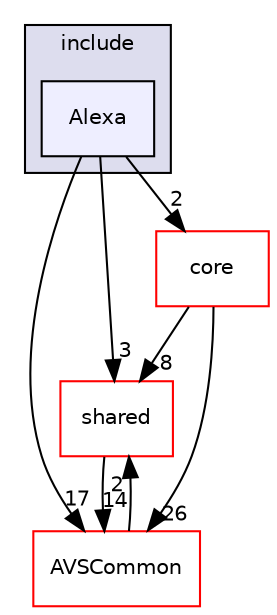 digraph "/workplace/avs-device-sdk/CapabilityAgents/Alexa/include/Alexa" {
  compound=true
  node [ fontsize="10", fontname="Helvetica"];
  edge [ labelfontsize="10", labelfontname="Helvetica"];
  subgraph clusterdir_7bea2613620dd0e302af38c664599d1d {
    graph [ bgcolor="#ddddee", pencolor="black", label="include" fontname="Helvetica", fontsize="10", URL="dir_7bea2613620dd0e302af38c664599d1d.html"]
  dir_cb32440b41aafb66c9030f665380fba1 [shape=box, label="Alexa", style="filled", fillcolor="#eeeeff", pencolor="black", URL="dir_cb32440b41aafb66c9030f665380fba1.html"];
  }
  dir_9982052f7ce695d12571567315b2fafa [shape=box label="shared" fillcolor="white" style="filled" color="red" URL="dir_9982052f7ce695d12571567315b2fafa.html"];
  dir_13e65effb2bde530b17b3d5eefcd0266 [shape=box label="AVSCommon" fillcolor="white" style="filled" color="red" URL="dir_13e65effb2bde530b17b3d5eefcd0266.html"];
  dir_4270bfced15e0e73154b13468c7c9ad9 [shape=box label="core" fillcolor="white" style="filled" color="red" URL="dir_4270bfced15e0e73154b13468c7c9ad9.html"];
  dir_9982052f7ce695d12571567315b2fafa->dir_13e65effb2bde530b17b3d5eefcd0266 [headlabel="14", labeldistance=1.5 headhref="dir_000549_000017.html"];
  dir_13e65effb2bde530b17b3d5eefcd0266->dir_9982052f7ce695d12571567315b2fafa [headlabel="2", labeldistance=1.5 headhref="dir_000017_000549.html"];
  dir_4270bfced15e0e73154b13468c7c9ad9->dir_9982052f7ce695d12571567315b2fafa [headlabel="8", labeldistance=1.5 headhref="dir_000426_000549.html"];
  dir_4270bfced15e0e73154b13468c7c9ad9->dir_13e65effb2bde530b17b3d5eefcd0266 [headlabel="26", labeldistance=1.5 headhref="dir_000426_000017.html"];
  dir_cb32440b41aafb66c9030f665380fba1->dir_9982052f7ce695d12571567315b2fafa [headlabel="3", labeldistance=1.5 headhref="dir_000336_000549.html"];
  dir_cb32440b41aafb66c9030f665380fba1->dir_13e65effb2bde530b17b3d5eefcd0266 [headlabel="17", labeldistance=1.5 headhref="dir_000336_000017.html"];
  dir_cb32440b41aafb66c9030f665380fba1->dir_4270bfced15e0e73154b13468c7c9ad9 [headlabel="2", labeldistance=1.5 headhref="dir_000336_000426.html"];
}

